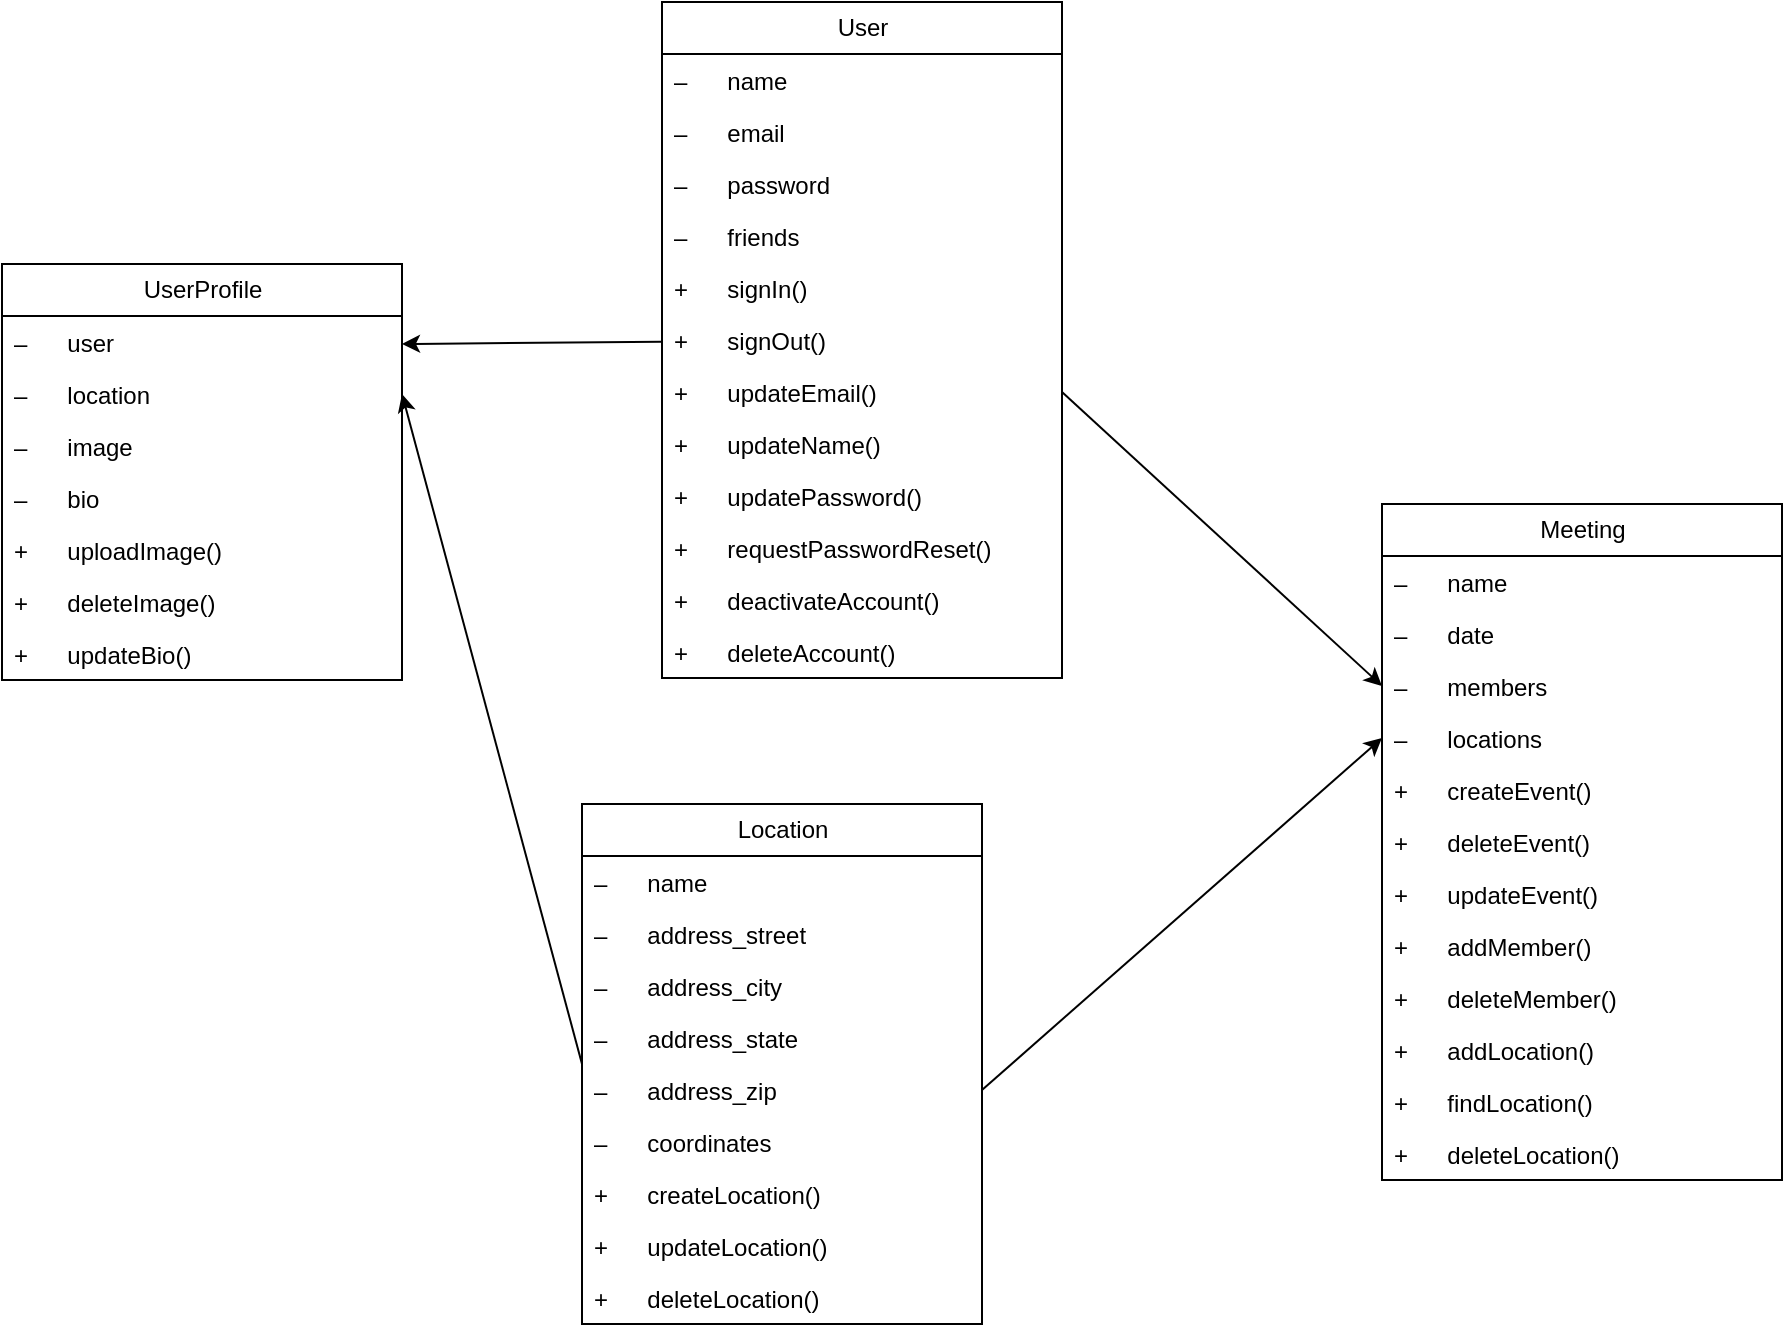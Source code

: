 <mxfile>
    <diagram id="uf6D9I84KuBBBF62caXT" name="Page-1">
        <mxGraphModel dx="1173" dy="766" grid="1" gridSize="10" guides="1" tooltips="1" connect="1" arrows="1" fold="1" page="1" pageScale="1" pageWidth="1100" pageHeight="850" math="0" shadow="0">
            <root>
                <mxCell id="0"/>
                <mxCell id="1" parent="0"/>
                <mxCell id="2" value="User" style="swimlane;fontStyle=0;childLayout=stackLayout;horizontal=1;startSize=26;fillColor=none;horizontalStack=0;resizeParent=1;resizeParentMax=0;resizeLast=0;collapsible=1;marginBottom=0;html=1;" vertex="1" parent="1">
                    <mxGeometry x="450" y="49" width="200" height="338" as="geometry"/>
                </mxCell>
                <mxCell id="3" value="–&lt;span style=&quot;white-space: pre;&quot;&gt;&#9;&lt;/span&gt;name" style="text;strokeColor=none;fillColor=none;align=left;verticalAlign=top;spacingLeft=4;spacingRight=4;overflow=hidden;rotatable=0;points=[[0,0.5],[1,0.5]];portConstraint=eastwest;whiteSpace=wrap;html=1;" vertex="1" parent="2">
                    <mxGeometry y="26" width="200" height="26" as="geometry"/>
                </mxCell>
                <mxCell id="4" value="–&lt;span style=&quot;white-space: pre;&quot;&gt;&#9;&lt;/span&gt;email" style="text;strokeColor=none;fillColor=none;align=left;verticalAlign=top;spacingLeft=4;spacingRight=4;overflow=hidden;rotatable=0;points=[[0,0.5],[1,0.5]];portConstraint=eastwest;whiteSpace=wrap;html=1;" vertex="1" parent="2">
                    <mxGeometry y="52" width="200" height="26" as="geometry"/>
                </mxCell>
                <mxCell id="57" value="–&lt;span style=&quot;white-space: pre;&quot;&gt;&#9;&lt;/span&gt;password" style="text;strokeColor=none;fillColor=none;align=left;verticalAlign=top;spacingLeft=4;spacingRight=4;overflow=hidden;rotatable=0;points=[[0,0.5],[1,0.5]];portConstraint=eastwest;whiteSpace=wrap;html=1;" vertex="1" parent="2">
                    <mxGeometry y="78" width="200" height="26" as="geometry"/>
                </mxCell>
                <mxCell id="8" value="–&lt;span style=&quot;white-space: pre;&quot;&gt;&#9;&lt;/span&gt;friends" style="text;strokeColor=none;fillColor=none;align=left;verticalAlign=top;spacingLeft=4;spacingRight=4;overflow=hidden;rotatable=0;points=[[0,0.5],[1,0.5]];portConstraint=eastwest;whiteSpace=wrap;html=1;" vertex="1" parent="2">
                    <mxGeometry y="104" width="200" height="26" as="geometry"/>
                </mxCell>
                <mxCell id="17" value="+&lt;span style=&quot;white-space: pre;&quot;&gt;&#9;&lt;/span&gt;signIn()" style="text;strokeColor=none;fillColor=none;align=left;verticalAlign=top;spacingLeft=4;spacingRight=4;overflow=hidden;rotatable=0;points=[[0,0.5],[1,0.5]];portConstraint=eastwest;whiteSpace=wrap;html=1;" vertex="1" parent="2">
                    <mxGeometry y="130" width="200" height="26" as="geometry"/>
                </mxCell>
                <mxCell id="18" value="+&lt;span style=&quot;white-space: pre;&quot;&gt;&#9;&lt;/span&gt;signOut()" style="text;strokeColor=none;fillColor=none;align=left;verticalAlign=top;spacingLeft=4;spacingRight=4;overflow=hidden;rotatable=0;points=[[0,0.5],[1,0.5]];portConstraint=eastwest;whiteSpace=wrap;html=1;" vertex="1" parent="2">
                    <mxGeometry y="156" width="200" height="26" as="geometry"/>
                </mxCell>
                <mxCell id="9" value="+&lt;span style=&quot;white-space: pre;&quot;&gt;&#9;&lt;/span&gt;updateEmail()" style="text;strokeColor=none;fillColor=none;align=left;verticalAlign=top;spacingLeft=4;spacingRight=4;overflow=hidden;rotatable=0;points=[[0,0.5],[1,0.5]];portConstraint=eastwest;whiteSpace=wrap;html=1;" vertex="1" parent="2">
                    <mxGeometry y="182" width="200" height="26" as="geometry"/>
                </mxCell>
                <mxCell id="10" value="+&lt;span style=&quot;white-space: pre;&quot;&gt;&#9;&lt;/span&gt;updateName()" style="text;strokeColor=none;fillColor=none;align=left;verticalAlign=top;spacingLeft=4;spacingRight=4;overflow=hidden;rotatable=0;points=[[0,0.5],[1,0.5]];portConstraint=eastwest;whiteSpace=wrap;html=1;" vertex="1" parent="2">
                    <mxGeometry y="208" width="200" height="26" as="geometry"/>
                </mxCell>
                <mxCell id="11" value="+&lt;span style=&quot;white-space: pre;&quot;&gt;&#9;&lt;/span&gt;updatePassword()" style="text;strokeColor=none;fillColor=none;align=left;verticalAlign=top;spacingLeft=4;spacingRight=4;overflow=hidden;rotatable=0;points=[[0,0.5],[1,0.5]];portConstraint=eastwest;whiteSpace=wrap;html=1;" vertex="1" parent="2">
                    <mxGeometry y="234" width="200" height="26" as="geometry"/>
                </mxCell>
                <mxCell id="12" value="+&lt;span style=&quot;white-space: pre;&quot;&gt;&#9;&lt;/span&gt;requestPasswordReset()" style="text;strokeColor=none;fillColor=none;align=left;verticalAlign=top;spacingLeft=4;spacingRight=4;overflow=hidden;rotatable=0;points=[[0,0.5],[1,0.5]];portConstraint=eastwest;whiteSpace=wrap;html=1;" vertex="1" parent="2">
                    <mxGeometry y="260" width="200" height="26" as="geometry"/>
                </mxCell>
                <mxCell id="13" value="+&lt;span style=&quot;white-space: pre;&quot;&gt;&#9;&lt;/span&gt;deactivateAccount()" style="text;strokeColor=none;fillColor=none;align=left;verticalAlign=top;spacingLeft=4;spacingRight=4;overflow=hidden;rotatable=0;points=[[0,0.5],[1,0.5]];portConstraint=eastwest;whiteSpace=wrap;html=1;" vertex="1" parent="2">
                    <mxGeometry y="286" width="200" height="26" as="geometry"/>
                </mxCell>
                <mxCell id="14" value="+&lt;span style=&quot;white-space: pre;&quot;&gt;&#9;&lt;/span&gt;deleteAccount()" style="text;strokeColor=none;fillColor=none;align=left;verticalAlign=top;spacingLeft=4;spacingRight=4;overflow=hidden;rotatable=0;points=[[0,0.5],[1,0.5]];portConstraint=eastwest;whiteSpace=wrap;html=1;" vertex="1" parent="2">
                    <mxGeometry y="312" width="200" height="26" as="geometry"/>
                </mxCell>
                <mxCell id="19" value="Meeting" style="swimlane;fontStyle=0;childLayout=stackLayout;horizontal=1;startSize=26;fillColor=none;horizontalStack=0;resizeParent=1;resizeParentMax=0;resizeLast=0;collapsible=1;marginBottom=0;html=1;" vertex="1" parent="1">
                    <mxGeometry x="810" y="300" width="200" height="338" as="geometry"/>
                </mxCell>
                <mxCell id="20" value="–&lt;span style=&quot;white-space: pre;&quot;&gt;&#9;&lt;/span&gt;name" style="text;strokeColor=none;fillColor=none;align=left;verticalAlign=top;spacingLeft=4;spacingRight=4;overflow=hidden;rotatable=0;points=[[0,0.5],[1,0.5]];portConstraint=eastwest;whiteSpace=wrap;html=1;" vertex="1" parent="19">
                    <mxGeometry y="26" width="200" height="26" as="geometry"/>
                </mxCell>
                <mxCell id="21" value="–&lt;span style=&quot;white-space: pre;&quot;&gt;&#9;&lt;/span&gt;date" style="text;strokeColor=none;fillColor=none;align=left;verticalAlign=top;spacingLeft=4;spacingRight=4;overflow=hidden;rotatable=0;points=[[0,0.5],[1,0.5]];portConstraint=eastwest;whiteSpace=wrap;html=1;" vertex="1" parent="19">
                    <mxGeometry y="52" width="200" height="26" as="geometry"/>
                </mxCell>
                <mxCell id="22" value="–&lt;span style=&quot;white-space: pre;&quot;&gt;&#9;&lt;/span&gt;members" style="text;strokeColor=none;fillColor=none;align=left;verticalAlign=top;spacingLeft=4;spacingRight=4;overflow=hidden;rotatable=0;points=[[0,0.5],[1,0.5]];portConstraint=eastwest;whiteSpace=wrap;html=1;" vertex="1" parent="19">
                    <mxGeometry y="78" width="200" height="26" as="geometry"/>
                </mxCell>
                <mxCell id="31" value="–&lt;span style=&quot;&quot;&gt;&#9;&lt;span style=&quot;white-space: pre;&quot;&gt;&#9;&lt;/span&gt;&lt;/span&gt;locations" style="text;strokeColor=none;fillColor=none;align=left;verticalAlign=top;spacingLeft=4;spacingRight=4;overflow=hidden;rotatable=0;points=[[0,0.5],[1,0.5]];portConstraint=eastwest;whiteSpace=wrap;html=1;" vertex="1" parent="19">
                    <mxGeometry y="104" width="200" height="26" as="geometry"/>
                </mxCell>
                <mxCell id="23" value="+&lt;span style=&quot;white-space: pre;&quot;&gt;&#9;&lt;/span&gt;createEvent()" style="text;strokeColor=none;fillColor=none;align=left;verticalAlign=top;spacingLeft=4;spacingRight=4;overflow=hidden;rotatable=0;points=[[0,0.5],[1,0.5]];portConstraint=eastwest;whiteSpace=wrap;html=1;" vertex="1" parent="19">
                    <mxGeometry y="130" width="200" height="26" as="geometry"/>
                </mxCell>
                <mxCell id="24" value="+&lt;span style=&quot;white-space: pre;&quot;&gt;&#9;&lt;/span&gt;deleteEvent()" style="text;strokeColor=none;fillColor=none;align=left;verticalAlign=top;spacingLeft=4;spacingRight=4;overflow=hidden;rotatable=0;points=[[0,0.5],[1,0.5]];portConstraint=eastwest;whiteSpace=wrap;html=1;" vertex="1" parent="19">
                    <mxGeometry y="156" width="200" height="26" as="geometry"/>
                </mxCell>
                <mxCell id="25" value="+&lt;span style=&quot;white-space: pre;&quot;&gt;&#9;&lt;/span&gt;updateEvent()" style="text;strokeColor=none;fillColor=none;align=left;verticalAlign=top;spacingLeft=4;spacingRight=4;overflow=hidden;rotatable=0;points=[[0,0.5],[1,0.5]];portConstraint=eastwest;whiteSpace=wrap;html=1;" vertex="1" parent="19">
                    <mxGeometry y="182" width="200" height="26" as="geometry"/>
                </mxCell>
                <mxCell id="26" value="+&lt;span style=&quot;white-space: pre;&quot;&gt;&#9;&lt;/span&gt;addMember()" style="text;strokeColor=none;fillColor=none;align=left;verticalAlign=top;spacingLeft=4;spacingRight=4;overflow=hidden;rotatable=0;points=[[0,0.5],[1,0.5]];portConstraint=eastwest;whiteSpace=wrap;html=1;" vertex="1" parent="19">
                    <mxGeometry y="208" width="200" height="26" as="geometry"/>
                </mxCell>
                <mxCell id="27" value="+&lt;span style=&quot;white-space: pre;&quot;&gt;&#9;&lt;/span&gt;deleteMember()" style="text;strokeColor=none;fillColor=none;align=left;verticalAlign=top;spacingLeft=4;spacingRight=4;overflow=hidden;rotatable=0;points=[[0,0.5],[1,0.5]];portConstraint=eastwest;whiteSpace=wrap;html=1;" vertex="1" parent="19">
                    <mxGeometry y="234" width="200" height="26" as="geometry"/>
                </mxCell>
                <mxCell id="28" value="+&lt;span style=&quot;white-space: pre;&quot;&gt;&#9;&lt;/span&gt;addLocation()" style="text;strokeColor=none;fillColor=none;align=left;verticalAlign=top;spacingLeft=4;spacingRight=4;overflow=hidden;rotatable=0;points=[[0,0.5],[1,0.5]];portConstraint=eastwest;whiteSpace=wrap;html=1;" vertex="1" parent="19">
                    <mxGeometry y="260" width="200" height="26" as="geometry"/>
                </mxCell>
                <mxCell id="60" value="+&lt;span style=&quot;white-space: pre;&quot;&gt;&#9;&lt;/span&gt;findLocation()" style="text;strokeColor=none;fillColor=none;align=left;verticalAlign=top;spacingLeft=4;spacingRight=4;overflow=hidden;rotatable=0;points=[[0,0.5],[1,0.5]];portConstraint=eastwest;whiteSpace=wrap;html=1;" vertex="1" parent="19">
                    <mxGeometry y="286" width="200" height="26" as="geometry"/>
                </mxCell>
                <mxCell id="29" value="+&lt;span style=&quot;white-space: pre;&quot;&gt;&#9;&lt;/span&gt;deleteLocation()" style="text;strokeColor=none;fillColor=none;align=left;verticalAlign=top;spacingLeft=4;spacingRight=4;overflow=hidden;rotatable=0;points=[[0,0.5],[1,0.5]];portConstraint=eastwest;whiteSpace=wrap;html=1;" vertex="1" parent="19">
                    <mxGeometry y="312" width="200" height="26" as="geometry"/>
                </mxCell>
                <mxCell id="32" value="UserProfile" style="swimlane;fontStyle=0;childLayout=stackLayout;horizontal=1;startSize=26;fillColor=none;horizontalStack=0;resizeParent=1;resizeParentMax=0;resizeLast=0;collapsible=1;marginBottom=0;html=1;" vertex="1" parent="1">
                    <mxGeometry x="120" y="180" width="200" height="208" as="geometry"/>
                </mxCell>
                <mxCell id="33" value="–&lt;span style=&quot;white-space: pre;&quot;&gt;&#9;&lt;/span&gt;user" style="text;strokeColor=none;fillColor=none;align=left;verticalAlign=top;spacingLeft=4;spacingRight=4;overflow=hidden;rotatable=0;points=[[0,0.5],[1,0.5]];portConstraint=eastwest;whiteSpace=wrap;html=1;" vertex="1" parent="32">
                    <mxGeometry y="26" width="200" height="26" as="geometry"/>
                </mxCell>
                <mxCell id="34" value="–&lt;span style=&quot;white-space: pre;&quot;&gt;&#9;&lt;/span&gt;location" style="text;strokeColor=none;fillColor=none;align=left;verticalAlign=top;spacingLeft=4;spacingRight=4;overflow=hidden;rotatable=0;points=[[0,0.5],[1,0.5]];portConstraint=eastwest;whiteSpace=wrap;html=1;" vertex="1" parent="32">
                    <mxGeometry y="52" width="200" height="26" as="geometry"/>
                </mxCell>
                <mxCell id="35" value="–&lt;span style=&quot;white-space: pre;&quot;&gt;&#9;&lt;/span&gt;image" style="text;strokeColor=none;fillColor=none;align=left;verticalAlign=top;spacingLeft=4;spacingRight=4;overflow=hidden;rotatable=0;points=[[0,0.5],[1,0.5]];portConstraint=eastwest;whiteSpace=wrap;html=1;" vertex="1" parent="32">
                    <mxGeometry y="78" width="200" height="26" as="geometry"/>
                </mxCell>
                <mxCell id="44" value="–&lt;span style=&quot;white-space: pre;&quot;&gt;&#9;&lt;/span&gt;bio" style="text;strokeColor=none;fillColor=none;align=left;verticalAlign=top;spacingLeft=4;spacingRight=4;overflow=hidden;rotatable=0;points=[[0,0.5],[1,0.5]];portConstraint=eastwest;whiteSpace=wrap;html=1;" vertex="1" parent="32">
                    <mxGeometry y="104" width="200" height="26" as="geometry"/>
                </mxCell>
                <mxCell id="36" value="+&lt;span style=&quot;white-space: pre;&quot;&gt;&#9;&lt;/span&gt;uploadImage()" style="text;strokeColor=none;fillColor=none;align=left;verticalAlign=top;spacingLeft=4;spacingRight=4;overflow=hidden;rotatable=0;points=[[0,0.5],[1,0.5]];portConstraint=eastwest;whiteSpace=wrap;html=1;" vertex="1" parent="32">
                    <mxGeometry y="130" width="200" height="26" as="geometry"/>
                </mxCell>
                <mxCell id="37" value="+&lt;span style=&quot;white-space: pre;&quot;&gt;&#9;&lt;/span&gt;deleteImage()" style="text;strokeColor=none;fillColor=none;align=left;verticalAlign=top;spacingLeft=4;spacingRight=4;overflow=hidden;rotatable=0;points=[[0,0.5],[1,0.5]];portConstraint=eastwest;whiteSpace=wrap;html=1;" vertex="1" parent="32">
                    <mxGeometry y="156" width="200" height="26" as="geometry"/>
                </mxCell>
                <mxCell id="38" value="+&lt;span style=&quot;white-space: pre;&quot;&gt;&#9;&lt;/span&gt;updateBio()" style="text;strokeColor=none;fillColor=none;align=left;verticalAlign=top;spacingLeft=4;spacingRight=4;overflow=hidden;rotatable=0;points=[[0,0.5],[1,0.5]];portConstraint=eastwest;whiteSpace=wrap;html=1;" vertex="1" parent="32">
                    <mxGeometry y="182" width="200" height="26" as="geometry"/>
                </mxCell>
                <mxCell id="45" style="edgeStyle=none;html=1;" edge="1" parent="1" source="2">
                    <mxGeometry relative="1" as="geometry">
                        <mxPoint x="320" y="220" as="targetPoint"/>
                    </mxGeometry>
                </mxCell>
                <mxCell id="46" style="edgeStyle=none;html=1;exitX=1;exitY=0.5;exitDx=0;exitDy=0;entryX=0;entryY=0.5;entryDx=0;entryDy=0;" edge="1" parent="1" source="9" target="22">
                    <mxGeometry relative="1" as="geometry"/>
                </mxCell>
                <mxCell id="55" style="edgeStyle=none;html=1;entryX=0;entryY=0.5;entryDx=0;entryDy=0;exitX=1;exitY=0.5;exitDx=0;exitDy=0;" edge="1" parent="1" source="51" target="31">
                    <mxGeometry relative="1" as="geometry"/>
                </mxCell>
                <mxCell id="56" style="edgeStyle=none;html=1;exitX=0;exitY=0.5;exitDx=0;exitDy=0;entryX=1;entryY=0.5;entryDx=0;entryDy=0;" edge="1" parent="1" source="47" target="34">
                    <mxGeometry relative="1" as="geometry"/>
                </mxCell>
                <mxCell id="47" value="Location" style="swimlane;fontStyle=0;childLayout=stackLayout;horizontal=1;startSize=26;fillColor=none;horizontalStack=0;resizeParent=1;resizeParentMax=0;resizeLast=0;collapsible=1;marginBottom=0;html=1;" vertex="1" parent="1">
                    <mxGeometry x="410" y="450" width="200" height="260" as="geometry"/>
                </mxCell>
                <mxCell id="48" value="–&lt;span style=&quot;white-space: pre;&quot;&gt;&#9;&lt;/span&gt;name" style="text;strokeColor=none;fillColor=none;align=left;verticalAlign=top;spacingLeft=4;spacingRight=4;overflow=hidden;rotatable=0;points=[[0,0.5],[1,0.5]];portConstraint=eastwest;whiteSpace=wrap;html=1;" vertex="1" parent="47">
                    <mxGeometry y="26" width="200" height="26" as="geometry"/>
                </mxCell>
                <mxCell id="49" value="–&lt;span style=&quot;white-space: pre;&quot;&gt;&#9;&lt;/span&gt;address_street" style="text;strokeColor=none;fillColor=none;align=left;verticalAlign=top;spacingLeft=4;spacingRight=4;overflow=hidden;rotatable=0;points=[[0,0.5],[1,0.5]];portConstraint=eastwest;whiteSpace=wrap;html=1;" vertex="1" parent="47">
                    <mxGeometry y="52" width="200" height="26" as="geometry"/>
                </mxCell>
                <mxCell id="50" value="–&lt;span style=&quot;white-space: pre;&quot;&gt;&#9;&lt;/span&gt;address_city" style="text;strokeColor=none;fillColor=none;align=left;verticalAlign=top;spacingLeft=4;spacingRight=4;overflow=hidden;rotatable=0;points=[[0,0.5],[1,0.5]];portConstraint=eastwest;whiteSpace=wrap;html=1;" vertex="1" parent="47">
                    <mxGeometry y="78" width="200" height="26" as="geometry"/>
                </mxCell>
                <mxCell id="58" value="–&lt;span style=&quot;white-space: pre;&quot;&gt;&#9;&lt;/span&gt;address_state" style="text;strokeColor=none;fillColor=none;align=left;verticalAlign=top;spacingLeft=4;spacingRight=4;overflow=hidden;rotatable=0;points=[[0,0.5],[1,0.5]];portConstraint=eastwest;whiteSpace=wrap;html=1;" vertex="1" parent="47">
                    <mxGeometry y="104" width="200" height="26" as="geometry"/>
                </mxCell>
                <mxCell id="51" value="–&lt;span style=&quot;white-space: pre;&quot;&gt;&#9;&lt;/span&gt;address_zip" style="text;strokeColor=none;fillColor=none;align=left;verticalAlign=top;spacingLeft=4;spacingRight=4;overflow=hidden;rotatable=0;points=[[0,0.5],[1,0.5]];portConstraint=eastwest;whiteSpace=wrap;html=1;" vertex="1" parent="47">
                    <mxGeometry y="130" width="200" height="26" as="geometry"/>
                </mxCell>
                <mxCell id="59" value="–&lt;span style=&quot;white-space: pre;&quot;&gt;&#9;&lt;/span&gt;coordinates" style="text;strokeColor=none;fillColor=none;align=left;verticalAlign=top;spacingLeft=4;spacingRight=4;overflow=hidden;rotatable=0;points=[[0,0.5],[1,0.5]];portConstraint=eastwest;whiteSpace=wrap;html=1;" vertex="1" parent="47">
                    <mxGeometry y="156" width="200" height="26" as="geometry"/>
                </mxCell>
                <mxCell id="52" value="+&lt;span style=&quot;white-space: pre;&quot;&gt;&#9;&lt;/span&gt;createLocation()" style="text;strokeColor=none;fillColor=none;align=left;verticalAlign=top;spacingLeft=4;spacingRight=4;overflow=hidden;rotatable=0;points=[[0,0.5],[1,0.5]];portConstraint=eastwest;whiteSpace=wrap;html=1;" vertex="1" parent="47">
                    <mxGeometry y="182" width="200" height="26" as="geometry"/>
                </mxCell>
                <mxCell id="53" value="+&lt;span style=&quot;white-space: pre;&quot;&gt;&#9;&lt;/span&gt;updateLocation()" style="text;strokeColor=none;fillColor=none;align=left;verticalAlign=top;spacingLeft=4;spacingRight=4;overflow=hidden;rotatable=0;points=[[0,0.5],[1,0.5]];portConstraint=eastwest;whiteSpace=wrap;html=1;" vertex="1" parent="47">
                    <mxGeometry y="208" width="200" height="26" as="geometry"/>
                </mxCell>
                <mxCell id="54" value="+&lt;span style=&quot;white-space: pre;&quot;&gt;&#9;&lt;/span&gt;deleteLocation()" style="text;strokeColor=none;fillColor=none;align=left;verticalAlign=top;spacingLeft=4;spacingRight=4;overflow=hidden;rotatable=0;points=[[0,0.5],[1,0.5]];portConstraint=eastwest;whiteSpace=wrap;html=1;" vertex="1" parent="47">
                    <mxGeometry y="234" width="200" height="26" as="geometry"/>
                </mxCell>
            </root>
        </mxGraphModel>
    </diagram>
</mxfile>